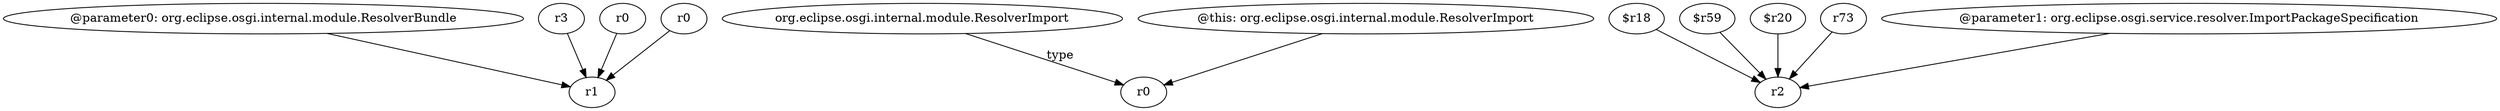 digraph g {
0[label="@parameter0: org.eclipse.osgi.internal.module.ResolverBundle"]
1[label="r1"]
0->1[label=""]
2[label="r3"]
2->1[label=""]
3[label="org.eclipse.osgi.internal.module.ResolverImport"]
4[label="r0"]
3->4[label="type"]
5[label="$r18"]
6[label="r2"]
5->6[label=""]
7[label="@this: org.eclipse.osgi.internal.module.ResolverImport"]
7->4[label=""]
8[label="r0"]
8->1[label=""]
9[label="$r59"]
9->6[label=""]
10[label="$r20"]
10->6[label=""]
11[label="r73"]
11->6[label=""]
12[label="r0"]
12->1[label=""]
13[label="@parameter1: org.eclipse.osgi.service.resolver.ImportPackageSpecification"]
13->6[label=""]
}